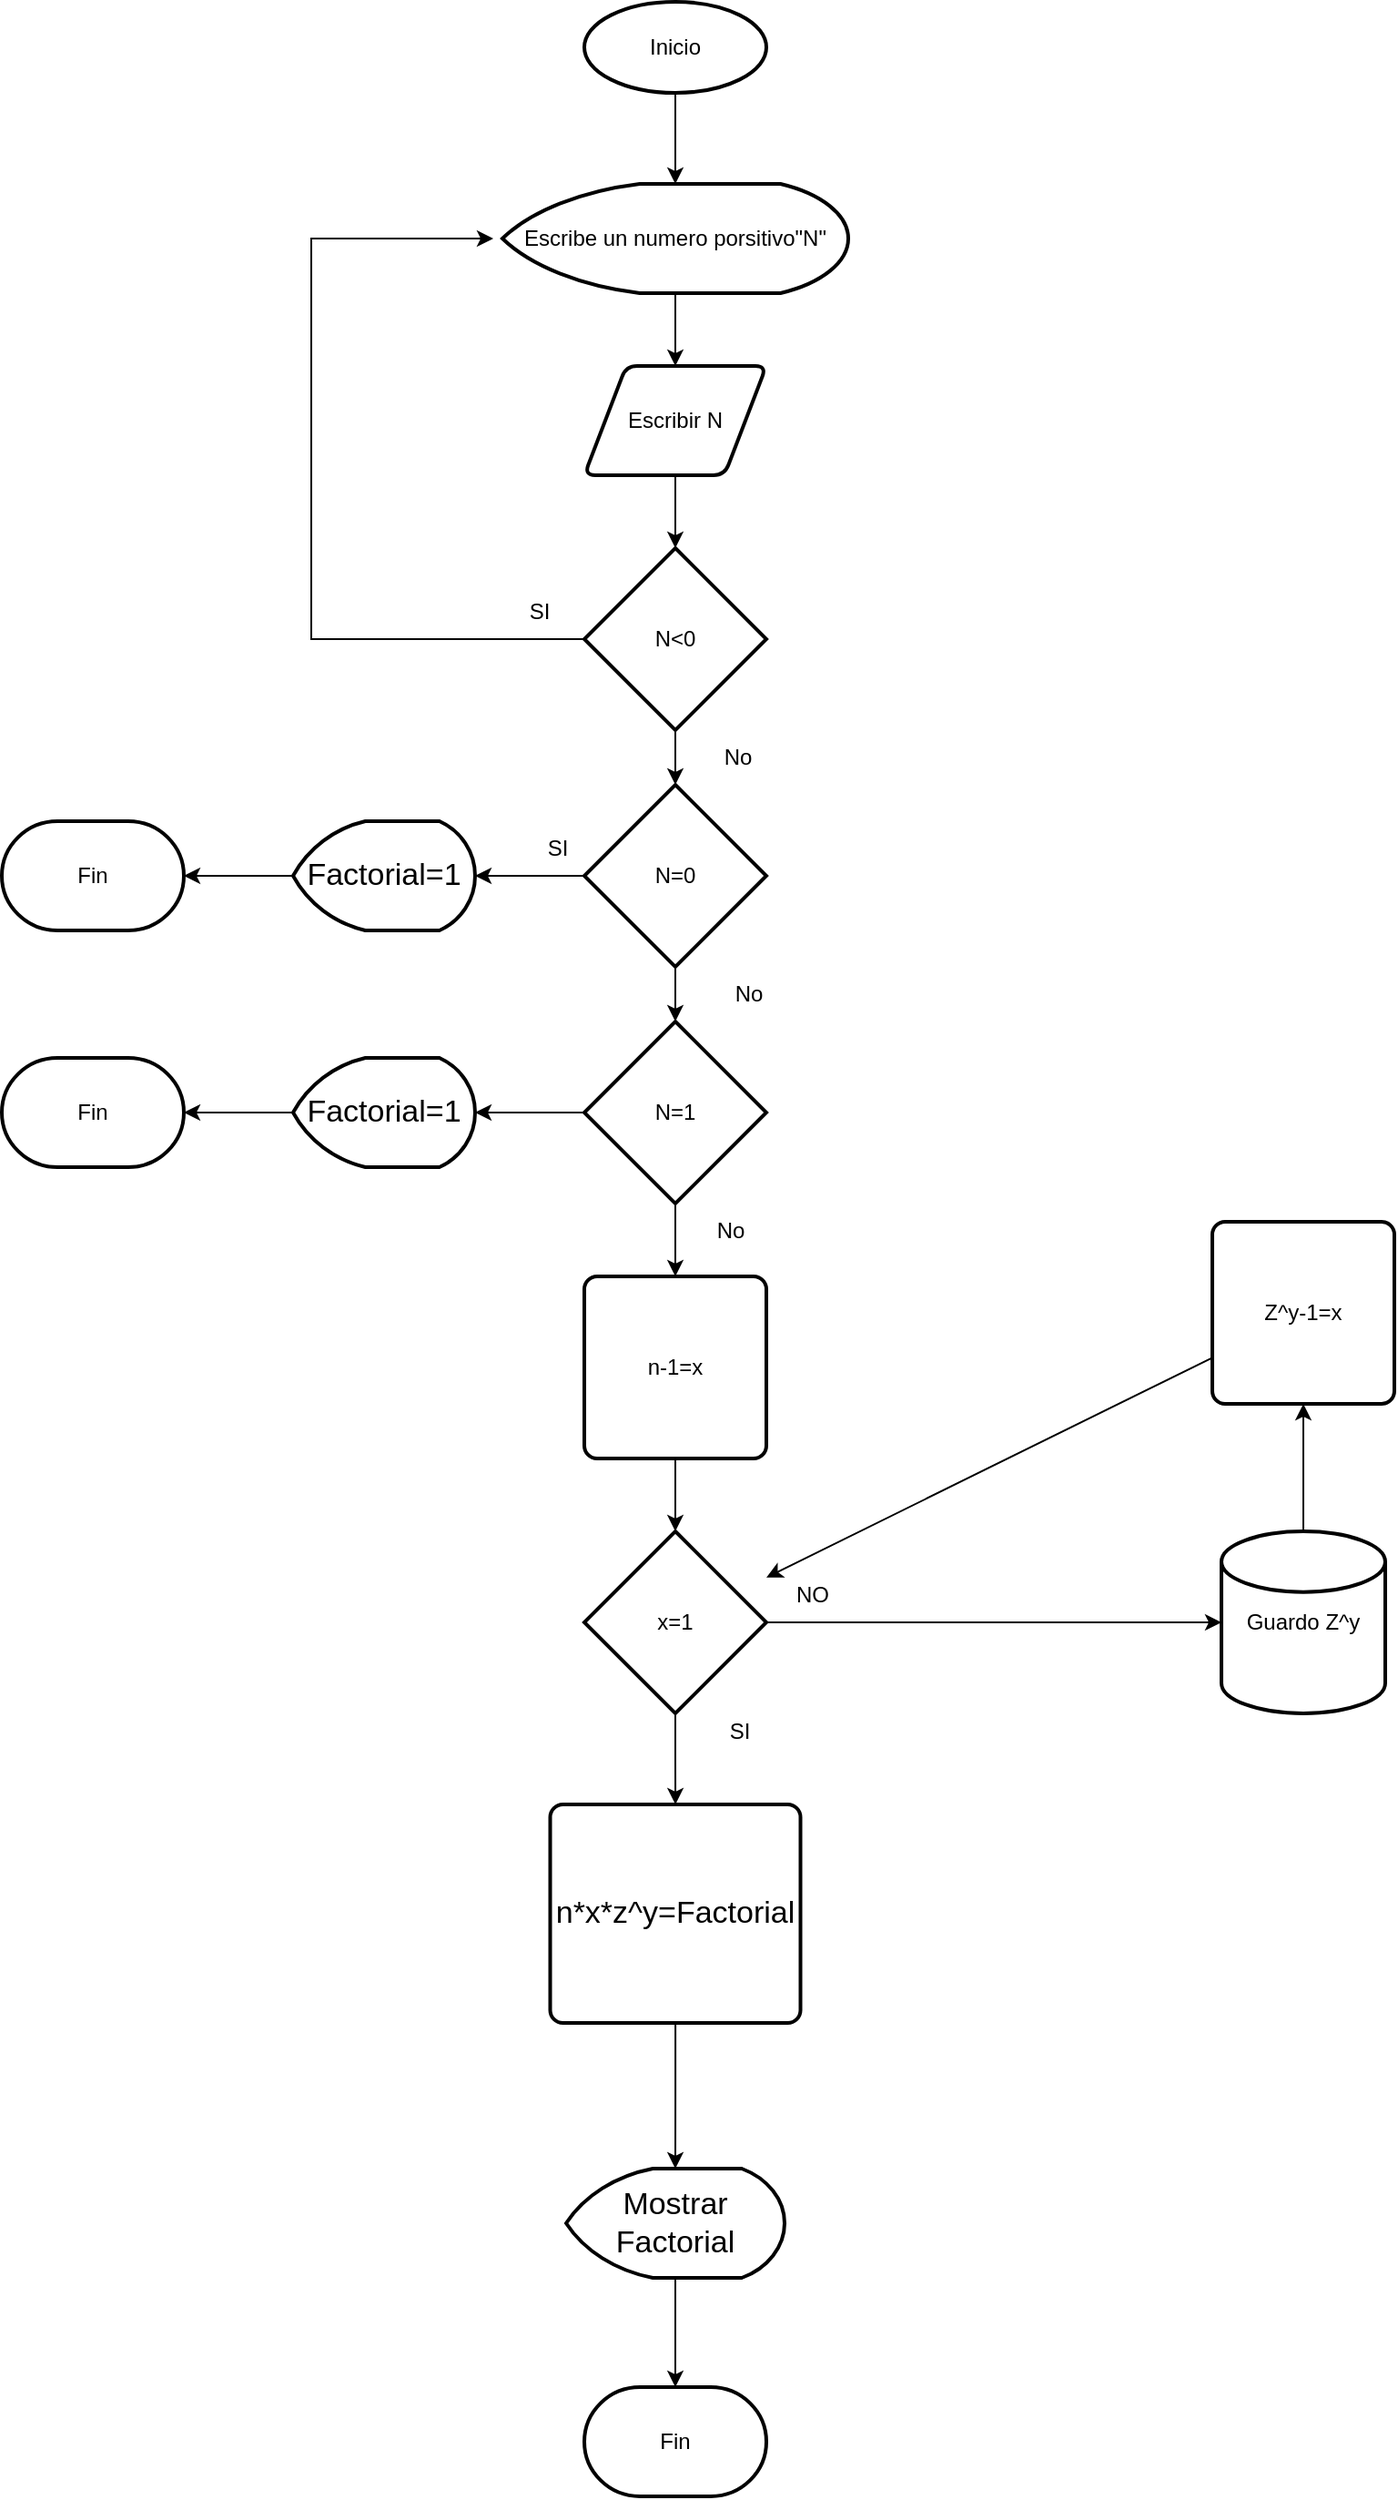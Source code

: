 <mxfile version="20.8.23" type="device"><diagram name="Página-1" id="iEqpB3Dg6CiqrDqEPGz1"><mxGraphModel dx="1434" dy="1925" grid="1" gridSize="10" guides="1" tooltips="1" connect="1" arrows="1" fold="1" page="1" pageScale="1" pageWidth="827" pageHeight="1169" math="0" shadow="0"><root><mxCell id="0"/><mxCell id="1" parent="0"/><mxCell id="5EQm62aZbZo2bI0Ymqj1-11" style="edgeStyle=orthogonalEdgeStyle;rounded=0;orthogonalLoop=1;jettySize=auto;html=1;" edge="1" parent="1" source="5EQm62aZbZo2bI0Ymqj1-1" target="5EQm62aZbZo2bI0Ymqj1-6"><mxGeometry relative="1" as="geometry"/></mxCell><mxCell id="5EQm62aZbZo2bI0Ymqj1-1" value="Escribir N" style="shape=parallelogram;html=1;strokeWidth=2;perimeter=parallelogramPerimeter;whiteSpace=wrap;rounded=1;arcSize=12;size=0.23;" vertex="1" parent="1"><mxGeometry x="350" y="200" width="100" height="60" as="geometry"/></mxCell><mxCell id="5EQm62aZbZo2bI0Ymqj1-12" style="edgeStyle=orthogonalEdgeStyle;rounded=0;orthogonalLoop=1;jettySize=auto;html=1;" edge="1" parent="1" source="5EQm62aZbZo2bI0Ymqj1-2" target="5EQm62aZbZo2bI0Ymqj1-1"><mxGeometry relative="1" as="geometry"/></mxCell><mxCell id="5EQm62aZbZo2bI0Ymqj1-2" value="Escribe un numero porsitivo&quot;N&quot;" style="strokeWidth=2;html=1;shape=mxgraph.flowchart.display;whiteSpace=wrap;" vertex="1" parent="1"><mxGeometry x="305" y="100" width="190" height="60" as="geometry"/></mxCell><mxCell id="5EQm62aZbZo2bI0Ymqj1-4" style="edgeStyle=orthogonalEdgeStyle;rounded=0;orthogonalLoop=1;jettySize=auto;html=1;entryX=0.5;entryY=0;entryDx=0;entryDy=0;entryPerimeter=0;" edge="1" parent="1" source="5EQm62aZbZo2bI0Ymqj1-3" target="5EQm62aZbZo2bI0Ymqj1-2"><mxGeometry relative="1" as="geometry"/></mxCell><mxCell id="5EQm62aZbZo2bI0Ymqj1-3" value="Inicio" style="strokeWidth=2;html=1;shape=mxgraph.flowchart.start_1;whiteSpace=wrap;" vertex="1" parent="1"><mxGeometry x="350" width="100" height="50" as="geometry"/></mxCell><mxCell id="5EQm62aZbZo2bI0Ymqj1-13" style="edgeStyle=orthogonalEdgeStyle;rounded=0;orthogonalLoop=1;jettySize=auto;html=1;exitX=0;exitY=0.5;exitDx=0;exitDy=0;exitPerimeter=0;" edge="1" parent="1" source="5EQm62aZbZo2bI0Ymqj1-6"><mxGeometry relative="1" as="geometry"><mxPoint x="300" y="130" as="targetPoint"/><Array as="points"><mxPoint x="200" y="350"/><mxPoint x="200" y="130"/></Array></mxGeometry></mxCell><mxCell id="5EQm62aZbZo2bI0Ymqj1-15" value="" style="edgeStyle=orthogonalEdgeStyle;rounded=0;orthogonalLoop=1;jettySize=auto;html=1;" edge="1" parent="1" source="5EQm62aZbZo2bI0Ymqj1-6" target="5EQm62aZbZo2bI0Ymqj1-14"><mxGeometry relative="1" as="geometry"/></mxCell><mxCell id="5EQm62aZbZo2bI0Ymqj1-6" value="N&amp;lt;0" style="strokeWidth=2;html=1;shape=mxgraph.flowchart.decision;whiteSpace=wrap;" vertex="1" parent="1"><mxGeometry x="350" y="300" width="100" height="100" as="geometry"/></mxCell><mxCell id="5EQm62aZbZo2bI0Ymqj1-18" value="" style="edgeStyle=orthogonalEdgeStyle;rounded=0;orthogonalLoop=1;jettySize=auto;html=1;" edge="1" parent="1" source="5EQm62aZbZo2bI0Ymqj1-7" target="5EQm62aZbZo2bI0Ymqj1-17"><mxGeometry relative="1" as="geometry"/></mxCell><mxCell id="5EQm62aZbZo2bI0Ymqj1-7" value="Factorial=1" style="strokeWidth=2;html=1;shape=mxgraph.flowchart.display;whiteSpace=wrap;fontSize=17;" vertex="1" parent="1"><mxGeometry x="190" y="450" width="100" height="60" as="geometry"/></mxCell><mxCell id="5EQm62aZbZo2bI0Ymqj1-37" value="" style="edgeStyle=orthogonalEdgeStyle;rounded=0;orthogonalLoop=1;jettySize=auto;html=1;" edge="1" parent="1" source="5EQm62aZbZo2bI0Ymqj1-8" target="5EQm62aZbZo2bI0Ymqj1-36"><mxGeometry relative="1" as="geometry"/></mxCell><mxCell id="5EQm62aZbZo2bI0Ymqj1-8" value="Mostrar Factorial" style="strokeWidth=2;html=1;shape=mxgraph.flowchart.display;whiteSpace=wrap;fontSize=17;" vertex="1" parent="1"><mxGeometry x="340" y="1190" width="120" height="60" as="geometry"/></mxCell><mxCell id="5EQm62aZbZo2bI0Ymqj1-10" value="SI" style="text;html=1;align=center;verticalAlign=middle;resizable=0;points=[];autosize=1;strokeColor=none;fillColor=none;" vertex="1" parent="1"><mxGeometry x="310" y="320" width="30" height="30" as="geometry"/></mxCell><mxCell id="5EQm62aZbZo2bI0Ymqj1-16" value="" style="edgeStyle=orthogonalEdgeStyle;rounded=0;orthogonalLoop=1;jettySize=auto;html=1;" edge="1" parent="1" source="5EQm62aZbZo2bI0Ymqj1-14" target="5EQm62aZbZo2bI0Ymqj1-7"><mxGeometry relative="1" as="geometry"/></mxCell><mxCell id="5EQm62aZbZo2bI0Ymqj1-23" value="" style="edgeStyle=orthogonalEdgeStyle;rounded=0;orthogonalLoop=1;jettySize=auto;html=1;" edge="1" parent="1" source="5EQm62aZbZo2bI0Ymqj1-14" target="5EQm62aZbZo2bI0Ymqj1-20"><mxGeometry relative="1" as="geometry"/></mxCell><mxCell id="5EQm62aZbZo2bI0Ymqj1-14" value="N=0" style="strokeWidth=2;html=1;shape=mxgraph.flowchart.decision;whiteSpace=wrap;" vertex="1" parent="1"><mxGeometry x="350" y="430" width="100" height="100" as="geometry"/></mxCell><mxCell id="5EQm62aZbZo2bI0Ymqj1-17" value="Fin" style="strokeWidth=2;html=1;shape=mxgraph.flowchart.terminator;whiteSpace=wrap;" vertex="1" parent="1"><mxGeometry x="30" y="450" width="100" height="60" as="geometry"/></mxCell><mxCell id="5EQm62aZbZo2bI0Ymqj1-25" value="" style="edgeStyle=orthogonalEdgeStyle;rounded=0;orthogonalLoop=1;jettySize=auto;html=1;" edge="1" parent="1" source="5EQm62aZbZo2bI0Ymqj1-19" target="5EQm62aZbZo2bI0Ymqj1-21"><mxGeometry relative="1" as="geometry"/></mxCell><mxCell id="5EQm62aZbZo2bI0Ymqj1-19" value="Factorial=1" style="strokeWidth=2;html=1;shape=mxgraph.flowchart.display;whiteSpace=wrap;fontSize=17;" vertex="1" parent="1"><mxGeometry x="190" y="580" width="100" height="60" as="geometry"/></mxCell><mxCell id="5EQm62aZbZo2bI0Ymqj1-24" value="" style="edgeStyle=orthogonalEdgeStyle;rounded=0;orthogonalLoop=1;jettySize=auto;html=1;" edge="1" parent="1" source="5EQm62aZbZo2bI0Ymqj1-20" target="5EQm62aZbZo2bI0Ymqj1-19"><mxGeometry relative="1" as="geometry"/></mxCell><mxCell id="5EQm62aZbZo2bI0Ymqj1-31" value="" style="edgeStyle=orthogonalEdgeStyle;rounded=0;orthogonalLoop=1;jettySize=auto;html=1;" edge="1" parent="1" source="5EQm62aZbZo2bI0Ymqj1-20" target="5EQm62aZbZo2bI0Ymqj1-30"><mxGeometry relative="1" as="geometry"/></mxCell><mxCell id="5EQm62aZbZo2bI0Ymqj1-20" value="N=1" style="strokeWidth=2;html=1;shape=mxgraph.flowchart.decision;whiteSpace=wrap;" vertex="1" parent="1"><mxGeometry x="350" y="560" width="100" height="100" as="geometry"/></mxCell><mxCell id="5EQm62aZbZo2bI0Ymqj1-21" value="Fin" style="strokeWidth=2;html=1;shape=mxgraph.flowchart.terminator;whiteSpace=wrap;" vertex="1" parent="1"><mxGeometry x="30" y="580" width="100" height="60" as="geometry"/></mxCell><mxCell id="5EQm62aZbZo2bI0Ymqj1-22" value="SI" style="text;html=1;align=center;verticalAlign=middle;resizable=0;points=[];autosize=1;strokeColor=none;fillColor=none;" vertex="1" parent="1"><mxGeometry x="320" y="450" width="30" height="30" as="geometry"/></mxCell><mxCell id="5EQm62aZbZo2bI0Ymqj1-26" value="No" style="text;html=1;align=center;verticalAlign=middle;resizable=0;points=[];autosize=1;strokeColor=none;fillColor=none;" vertex="1" parent="1"><mxGeometry x="414" y="400" width="40" height="30" as="geometry"/></mxCell><mxCell id="5EQm62aZbZo2bI0Ymqj1-27" value="No" style="text;html=1;align=center;verticalAlign=middle;resizable=0;points=[];autosize=1;strokeColor=none;fillColor=none;" vertex="1" parent="1"><mxGeometry x="420" y="530" width="40" height="30" as="geometry"/></mxCell><mxCell id="5EQm62aZbZo2bI0Ymqj1-28" value="No" style="text;html=1;align=center;verticalAlign=middle;resizable=0;points=[];autosize=1;strokeColor=none;fillColor=none;" vertex="1" parent="1"><mxGeometry x="410" y="660" width="40" height="30" as="geometry"/></mxCell><mxCell id="5EQm62aZbZo2bI0Ymqj1-34" value="" style="edgeStyle=orthogonalEdgeStyle;rounded=0;orthogonalLoop=1;jettySize=auto;html=1;" edge="1" parent="1" source="5EQm62aZbZo2bI0Ymqj1-29" target="5EQm62aZbZo2bI0Ymqj1-33"><mxGeometry relative="1" as="geometry"/></mxCell><mxCell id="5EQm62aZbZo2bI0Ymqj1-39" value="" style="edgeStyle=orthogonalEdgeStyle;rounded=0;orthogonalLoop=1;jettySize=auto;html=1;" edge="1" parent="1" source="5EQm62aZbZo2bI0Ymqj1-29" target="5EQm62aZbZo2bI0Ymqj1-32"><mxGeometry relative="1" as="geometry"/></mxCell><mxCell id="5EQm62aZbZo2bI0Ymqj1-29" value="x=1" style="strokeWidth=2;html=1;shape=mxgraph.flowchart.decision;whiteSpace=wrap;" vertex="1" parent="1"><mxGeometry x="350" y="840" width="100" height="100" as="geometry"/></mxCell><mxCell id="5EQm62aZbZo2bI0Ymqj1-38" value="" style="edgeStyle=orthogonalEdgeStyle;rounded=0;orthogonalLoop=1;jettySize=auto;html=1;" edge="1" parent="1" source="5EQm62aZbZo2bI0Ymqj1-30" target="5EQm62aZbZo2bI0Ymqj1-29"><mxGeometry relative="1" as="geometry"/></mxCell><mxCell id="5EQm62aZbZo2bI0Ymqj1-30" value="n-1=x" style="rounded=1;whiteSpace=wrap;html=1;absoluteArcSize=1;arcSize=14;strokeWidth=2;" vertex="1" parent="1"><mxGeometry x="350" y="700" width="100" height="100" as="geometry"/></mxCell><mxCell id="5EQm62aZbZo2bI0Ymqj1-44" style="edgeStyle=orthogonalEdgeStyle;rounded=0;orthogonalLoop=1;jettySize=auto;html=1;" edge="1" parent="1" source="5EQm62aZbZo2bI0Ymqj1-32" target="5EQm62aZbZo2bI0Ymqj1-43"><mxGeometry relative="1" as="geometry"/></mxCell><mxCell id="5EQm62aZbZo2bI0Ymqj1-32" value="Guardo Z^y" style="strokeWidth=2;html=1;shape=mxgraph.flowchart.database;whiteSpace=wrap;" vertex="1" parent="1"><mxGeometry x="700" y="840" width="90" height="100" as="geometry"/></mxCell><mxCell id="5EQm62aZbZo2bI0Ymqj1-35" value="" style="edgeStyle=orthogonalEdgeStyle;rounded=0;orthogonalLoop=1;jettySize=auto;html=1;" edge="1" parent="1" source="5EQm62aZbZo2bI0Ymqj1-33" target="5EQm62aZbZo2bI0Ymqj1-8"><mxGeometry relative="1" as="geometry"/></mxCell><mxCell id="5EQm62aZbZo2bI0Ymqj1-33" value="&lt;font style=&quot;font-size: 17px;&quot;&gt;n*x*z^y=Factorial&lt;/font&gt;" style="rounded=1;whiteSpace=wrap;html=1;absoluteArcSize=1;arcSize=14;strokeWidth=2;" vertex="1" parent="1"><mxGeometry x="331.25" y="990" width="137.5" height="120" as="geometry"/></mxCell><mxCell id="5EQm62aZbZo2bI0Ymqj1-36" value="Fin" style="strokeWidth=2;html=1;shape=mxgraph.flowchart.terminator;whiteSpace=wrap;" vertex="1" parent="1"><mxGeometry x="350" y="1310" width="100" height="60" as="geometry"/></mxCell><mxCell id="5EQm62aZbZo2bI0Ymqj1-40" value="NO" style="text;html=1;align=center;verticalAlign=middle;resizable=0;points=[];autosize=1;strokeColor=none;fillColor=none;" vertex="1" parent="1"><mxGeometry x="455" y="860" width="40" height="30" as="geometry"/></mxCell><mxCell id="5EQm62aZbZo2bI0Ymqj1-41" value="SI" style="text;html=1;align=center;verticalAlign=middle;resizable=0;points=[];autosize=1;strokeColor=none;fillColor=none;" vertex="1" parent="1"><mxGeometry x="420" y="935" width="30" height="30" as="geometry"/></mxCell><mxCell id="5EQm62aZbZo2bI0Ymqj1-45" style="edgeStyle=none;rounded=0;orthogonalLoop=1;jettySize=auto;html=1;" edge="1" parent="1" source="5EQm62aZbZo2bI0Ymqj1-43" target="5EQm62aZbZo2bI0Ymqj1-29"><mxGeometry relative="1" as="geometry"/></mxCell><mxCell id="5EQm62aZbZo2bI0Ymqj1-43" value="Z^y-1=x" style="rounded=1;whiteSpace=wrap;html=1;absoluteArcSize=1;arcSize=14;strokeWidth=2;" vertex="1" parent="1"><mxGeometry x="695" y="670" width="100" height="100" as="geometry"/></mxCell></root></mxGraphModel></diagram></mxfile>